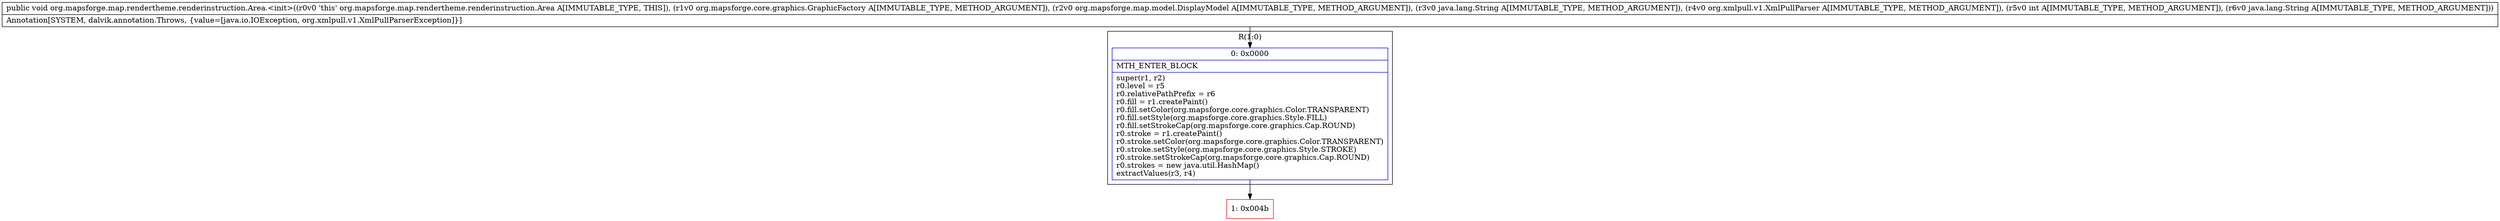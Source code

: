 digraph "CFG fororg.mapsforge.map.rendertheme.renderinstruction.Area.\<init\>(Lorg\/mapsforge\/core\/graphics\/GraphicFactory;Lorg\/mapsforge\/map\/model\/DisplayModel;Ljava\/lang\/String;Lorg\/xmlpull\/v1\/XmlPullParser;ILjava\/lang\/String;)V" {
subgraph cluster_Region_1313826904 {
label = "R(1:0)";
node [shape=record,color=blue];
Node_0 [shape=record,label="{0\:\ 0x0000|MTH_ENTER_BLOCK\l|super(r1, r2)\lr0.level = r5\lr0.relativePathPrefix = r6\lr0.fill = r1.createPaint()\lr0.fill.setColor(org.mapsforge.core.graphics.Color.TRANSPARENT)\lr0.fill.setStyle(org.mapsforge.core.graphics.Style.FILL)\lr0.fill.setStrokeCap(org.mapsforge.core.graphics.Cap.ROUND)\lr0.stroke = r1.createPaint()\lr0.stroke.setColor(org.mapsforge.core.graphics.Color.TRANSPARENT)\lr0.stroke.setStyle(org.mapsforge.core.graphics.Style.STROKE)\lr0.stroke.setStrokeCap(org.mapsforge.core.graphics.Cap.ROUND)\lr0.strokes = new java.util.HashMap()\lextractValues(r3, r4)\l}"];
}
Node_1 [shape=record,color=red,label="{1\:\ 0x004b}"];
MethodNode[shape=record,label="{public void org.mapsforge.map.rendertheme.renderinstruction.Area.\<init\>((r0v0 'this' org.mapsforge.map.rendertheme.renderinstruction.Area A[IMMUTABLE_TYPE, THIS]), (r1v0 org.mapsforge.core.graphics.GraphicFactory A[IMMUTABLE_TYPE, METHOD_ARGUMENT]), (r2v0 org.mapsforge.map.model.DisplayModel A[IMMUTABLE_TYPE, METHOD_ARGUMENT]), (r3v0 java.lang.String A[IMMUTABLE_TYPE, METHOD_ARGUMENT]), (r4v0 org.xmlpull.v1.XmlPullParser A[IMMUTABLE_TYPE, METHOD_ARGUMENT]), (r5v0 int A[IMMUTABLE_TYPE, METHOD_ARGUMENT]), (r6v0 java.lang.String A[IMMUTABLE_TYPE, METHOD_ARGUMENT]))  | Annotation[SYSTEM, dalvik.annotation.Throws, \{value=[java.io.IOException, org.xmlpull.v1.XmlPullParserException]\}]\l}"];
MethodNode -> Node_0;
Node_0 -> Node_1;
}

